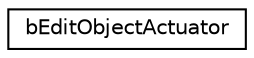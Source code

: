 digraph G
{
  edge [fontname="Helvetica",fontsize="10",labelfontname="Helvetica",labelfontsize="10"];
  node [fontname="Helvetica",fontsize="10",shape=record];
  rankdir=LR;
  Node1 [label="bEditObjectActuator",height=0.2,width=0.4,color="black", fillcolor="white", style="filled",URL="$d4/d5c/structbEditObjectActuator.html"];
}
